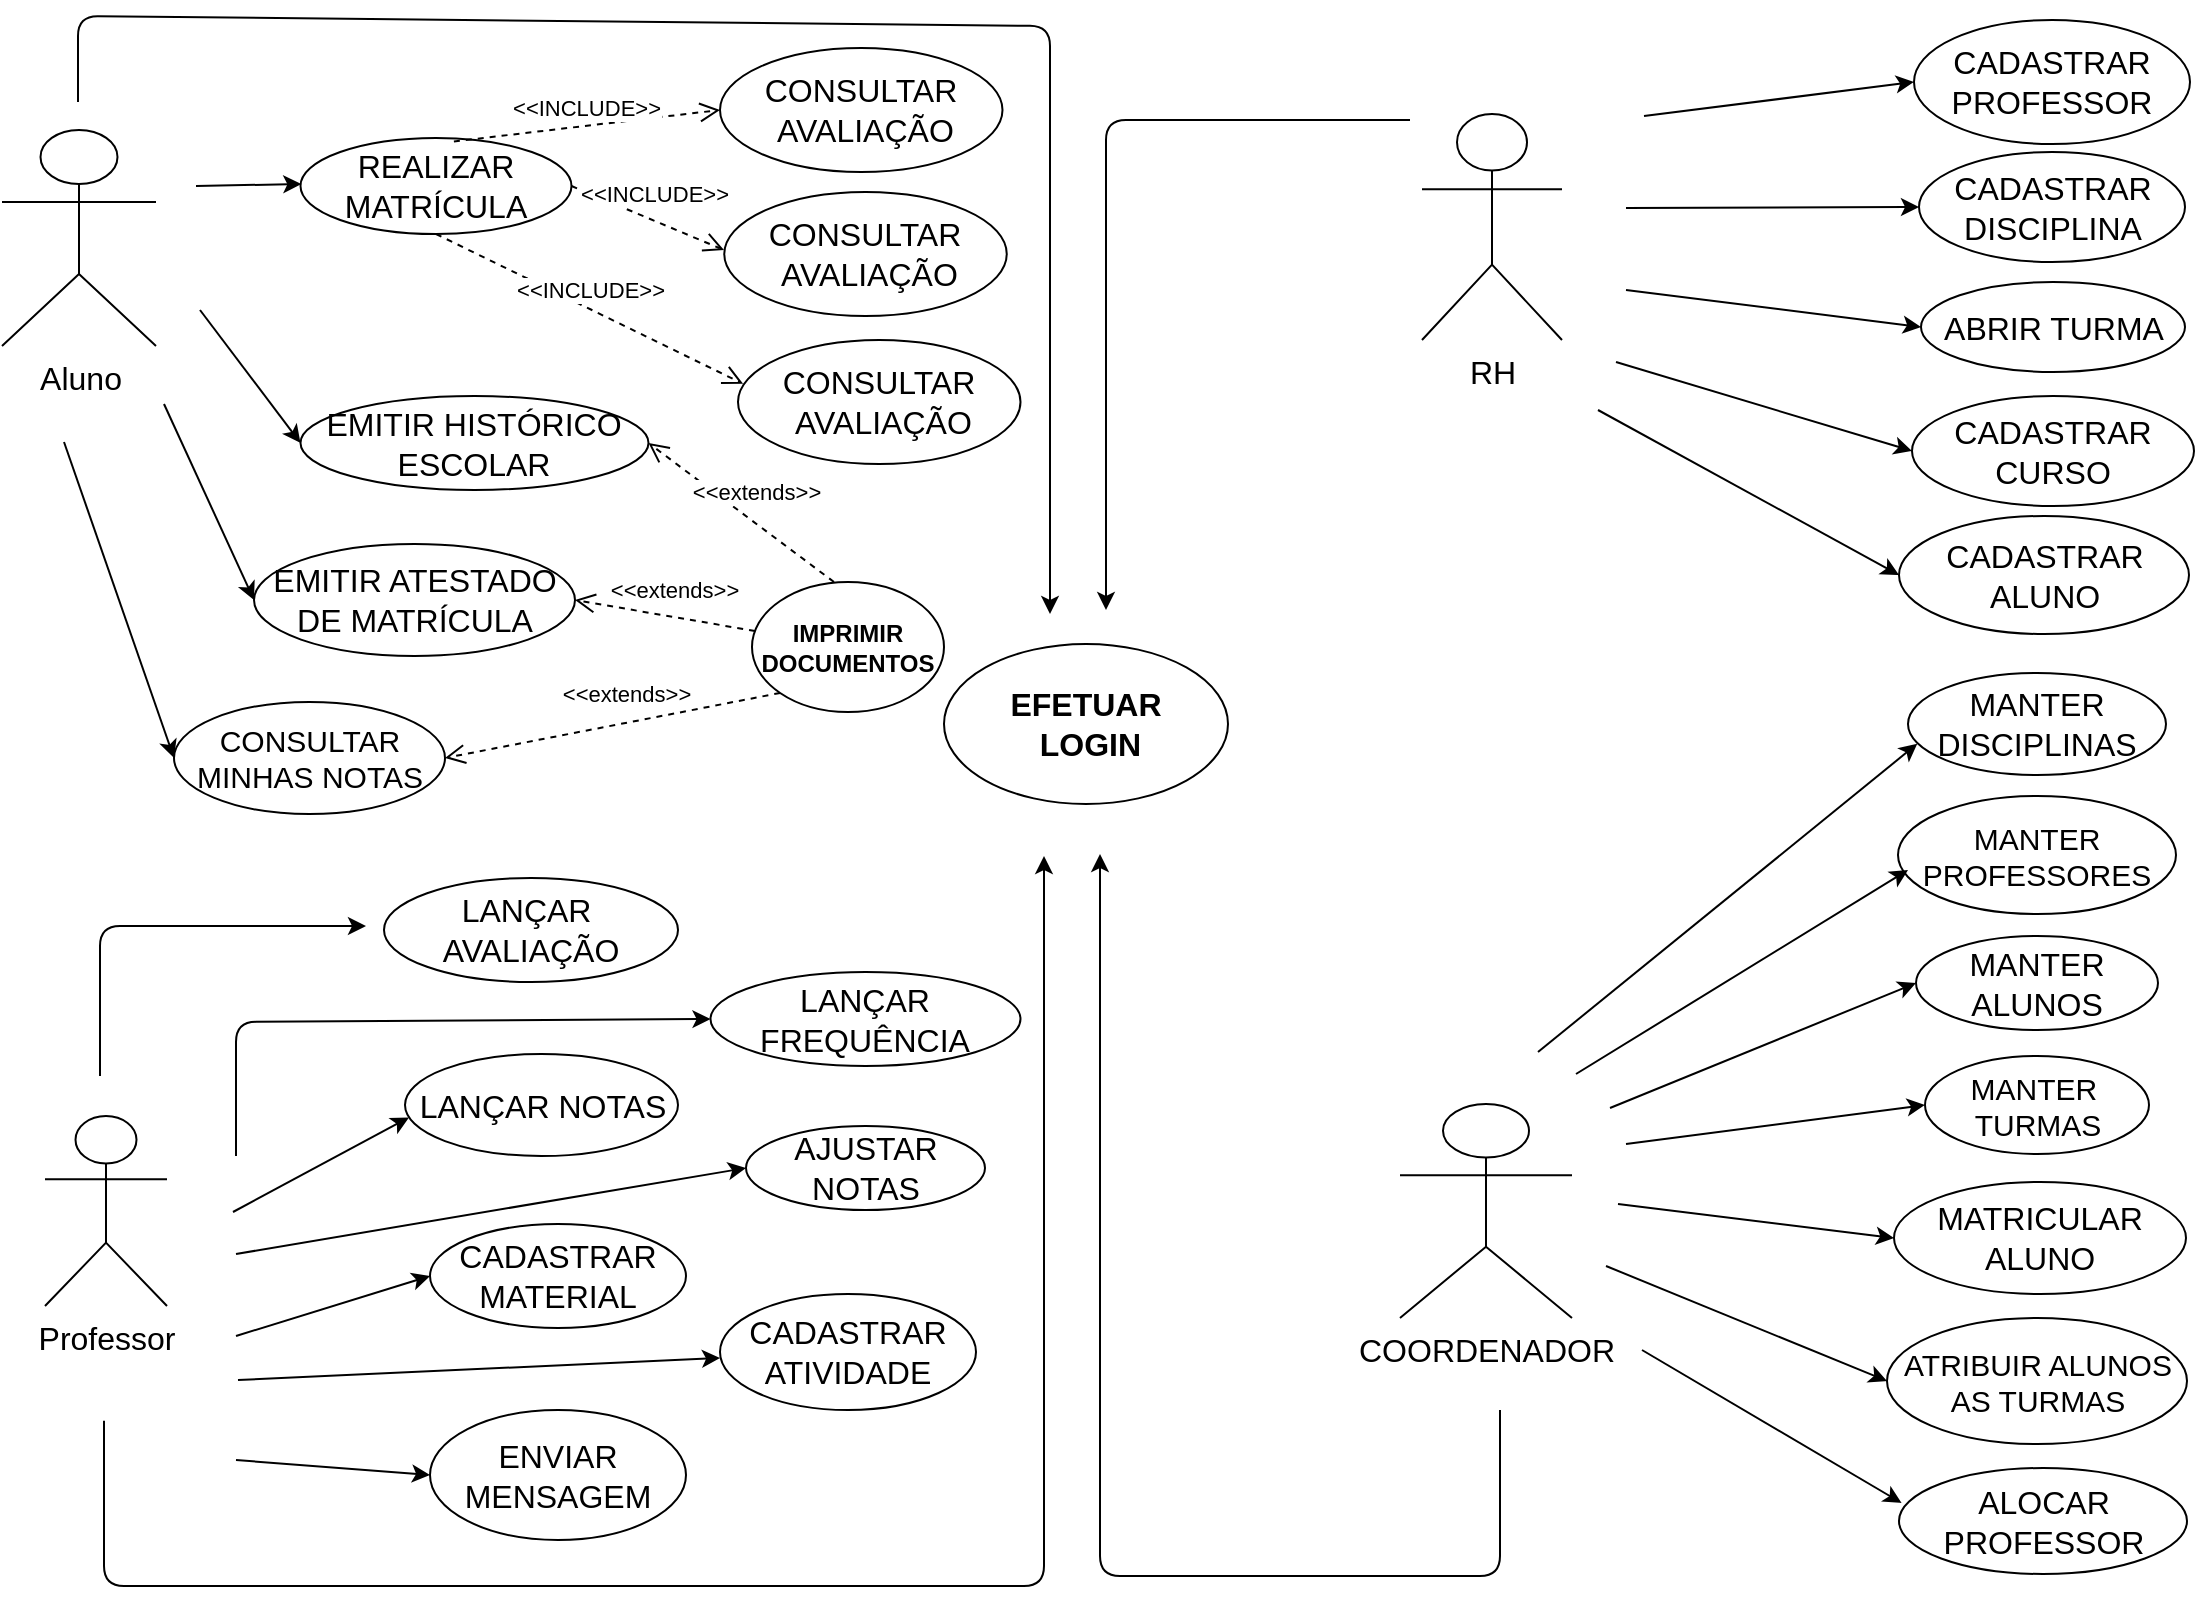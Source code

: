 <mxfile version="14.6.0" type="github">
  <diagram id="OCxnewWBckT8wKgn8z43" name="Page-1">
    <mxGraphModel dx="1021" dy="567" grid="0" gridSize="10" guides="1" tooltips="1" connect="1" arrows="1" fold="1" page="1" pageScale="1" pageWidth="1169" pageHeight="827" math="0" shadow="0">
      <root>
        <mxCell id="0" />
        <mxCell id="1" parent="0" />
        <mxCell id="u8A__aswwAwtywpeWHqp-1" value="Aluno" style="shape=umlActor;verticalLabelPosition=bottom;verticalAlign=top;html=1;outlineConnect=0;fontSize=16;" parent="1" vertex="1">
          <mxGeometry x="39" y="72" width="77" height="108" as="geometry" />
        </mxCell>
        <mxCell id="u8A__aswwAwtywpeWHqp-3" value="&lt;b&gt;EFETUAR&lt;/b&gt;&lt;br&gt;&lt;b&gt;&amp;nbsp;LOGIN&lt;/b&gt;" style="ellipse;whiteSpace=wrap;html=1;fontSize=16;" parent="1" vertex="1">
          <mxGeometry x="510" y="329" width="142" height="80" as="geometry" />
        </mxCell>
        <mxCell id="u8A__aswwAwtywpeWHqp-4" value="REALIZAR MATRÍCULA" style="ellipse;whiteSpace=wrap;html=1;fontSize=16;" parent="1" vertex="1">
          <mxGeometry x="188.25" y="76" width="135.5" height="48" as="geometry" />
        </mxCell>
        <mxCell id="u8A__aswwAwtywpeWHqp-5" value="EMITIR HISTÓRICO ESCOLAR" style="ellipse;whiteSpace=wrap;html=1;fontSize=16;" parent="1" vertex="1">
          <mxGeometry x="188.25" y="205" width="174" height="47" as="geometry" />
        </mxCell>
        <mxCell id="u8A__aswwAwtywpeWHqp-6" value="" style="endArrow=classic;html=1;" parent="1" edge="1">
          <mxGeometry width="50" height="50" relative="1" as="geometry">
            <mxPoint x="77" y="58" as="sourcePoint" />
            <mxPoint x="563" y="314" as="targetPoint" />
            <Array as="points">
              <mxPoint x="77" y="15" />
              <mxPoint x="563" y="20" />
            </Array>
          </mxGeometry>
        </mxCell>
        <mxCell id="u8A__aswwAwtywpeWHqp-7" value="" style="endArrow=classic;html=1;entryX=0.003;entryY=0.479;entryDx=0;entryDy=0;entryPerimeter=0;" parent="1" edge="1" target="u8A__aswwAwtywpeWHqp-4">
          <mxGeometry width="50" height="50" relative="1" as="geometry">
            <mxPoint x="136" y="100" as="sourcePoint" />
            <mxPoint x="231" y="102" as="targetPoint" />
          </mxGeometry>
        </mxCell>
        <mxCell id="u8A__aswwAwtywpeWHqp-8" value="" style="endArrow=classic;html=1;entryX=0;entryY=0.5;entryDx=0;entryDy=0;" parent="1" edge="1" target="u8A__aswwAwtywpeWHqp-5">
          <mxGeometry width="50" height="50" relative="1" as="geometry">
            <mxPoint x="138" y="162" as="sourcePoint" />
            <mxPoint x="217" y="198" as="targetPoint" />
          </mxGeometry>
        </mxCell>
        <mxCell id="u8A__aswwAwtywpeWHqp-9" value="Professor" style="shape=umlActor;verticalLabelPosition=bottom;verticalAlign=top;html=1;outlineConnect=0;fontSize=16;" parent="1" vertex="1">
          <mxGeometry x="60.5" y="565" width="61" height="95" as="geometry" />
        </mxCell>
        <mxCell id="u8A__aswwAwtywpeWHqp-11" value="LANÇAR&amp;nbsp;&lt;br&gt;AVALIAÇÃO" style="ellipse;whiteSpace=wrap;html=1;fontSize=16;" parent="1" vertex="1">
          <mxGeometry x="230" y="446" width="147" height="52" as="geometry" />
        </mxCell>
        <mxCell id="u8A__aswwAwtywpeWHqp-12" value="" style="endArrow=classic;html=1;" parent="1" edge="1">
          <mxGeometry width="50" height="50" relative="1" as="geometry">
            <mxPoint x="88" y="545" as="sourcePoint" />
            <mxPoint x="221" y="470" as="targetPoint" />
            <Array as="points">
              <mxPoint x="88" y="470" />
            </Array>
          </mxGeometry>
        </mxCell>
        <mxCell id="u8A__aswwAwtywpeWHqp-15" value="LANÇAR FREQUÊNCIA" style="ellipse;whiteSpace=wrap;html=1;fontSize=16;" parent="1" vertex="1">
          <mxGeometry x="393.25" y="493" width="155" height="47" as="geometry" />
        </mxCell>
        <mxCell id="u8A__aswwAwtywpeWHqp-16" value="" style="endArrow=classic;html=1;fontSize=16;entryX=0;entryY=0.5;entryDx=0;entryDy=0;" parent="1" edge="1" target="u8A__aswwAwtywpeWHqp-15">
          <mxGeometry width="50" height="50" relative="1" as="geometry">
            <mxPoint x="156" y="585" as="sourcePoint" />
            <mxPoint x="381" y="518" as="targetPoint" />
            <Array as="points">
              <mxPoint x="156" y="518" />
            </Array>
          </mxGeometry>
        </mxCell>
        <mxCell id="u8A__aswwAwtywpeWHqp-18" value="LANÇAR NOTAS" style="ellipse;whiteSpace=wrap;html=1;fontSize=16;" parent="1" vertex="1">
          <mxGeometry x="240.5" y="534" width="136.5" height="51" as="geometry" />
        </mxCell>
        <mxCell id="u8A__aswwAwtywpeWHqp-19" value="AJUSTAR NOTAS" style="ellipse;whiteSpace=wrap;html=1;fontSize=16;" parent="1" vertex="1">
          <mxGeometry x="411" y="570" width="119.5" height="42" as="geometry" />
        </mxCell>
        <mxCell id="u8A__aswwAwtywpeWHqp-20" value="" style="endArrow=classic;html=1;fontSize=16;entryX=0.015;entryY=0.622;entryDx=0;entryDy=0;entryPerimeter=0;" parent="1" edge="1" target="u8A__aswwAwtywpeWHqp-18">
          <mxGeometry width="50" height="50" relative="1" as="geometry">
            <mxPoint x="154.5" y="613" as="sourcePoint" />
            <mxPoint x="233" y="577" as="targetPoint" />
          </mxGeometry>
        </mxCell>
        <mxCell id="u8A__aswwAwtywpeWHqp-21" value="" style="endArrow=classic;html=1;entryX=0;entryY=0.5;entryDx=0;entryDy=0;" parent="1" edge="1" target="u8A__aswwAwtywpeWHqp-19">
          <mxGeometry width="50" height="50" relative="1" as="geometry">
            <mxPoint x="156" y="634" as="sourcePoint" />
            <mxPoint x="391" y="595" as="targetPoint" />
            <Array as="points" />
          </mxGeometry>
        </mxCell>
        <mxCell id="u8A__aswwAwtywpeWHqp-22" value="RH" style="shape=umlActor;verticalLabelPosition=bottom;verticalAlign=top;html=1;outlineConnect=0;fontSize=16;" parent="1" vertex="1">
          <mxGeometry x="749" y="64" width="70" height="113" as="geometry" />
        </mxCell>
        <mxCell id="u8A__aswwAwtywpeWHqp-23" value="CADASTRAR PROFESSOR" style="ellipse;whiteSpace=wrap;html=1;fontSize=16;" parent="1" vertex="1">
          <mxGeometry x="995" y="17" width="138" height="62" as="geometry" />
        </mxCell>
        <mxCell id="u8A__aswwAwtywpeWHqp-25" value="CADASTRAR DISCIPLINA" style="ellipse;whiteSpace=wrap;html=1;fontSize=16;" parent="1" vertex="1">
          <mxGeometry x="997.5" y="83" width="133" height="55" as="geometry" />
        </mxCell>
        <mxCell id="u8A__aswwAwtywpeWHqp-26" value="ABRIR TURMA" style="ellipse;whiteSpace=wrap;html=1;fontSize=16;" parent="1" vertex="1">
          <mxGeometry x="998.5" y="148" width="132" height="45" as="geometry" />
        </mxCell>
        <mxCell id="u8A__aswwAwtywpeWHqp-27" value="ALOCAR PROFESSOR" style="ellipse;whiteSpace=wrap;html=1;fontSize=16;" parent="1" vertex="1">
          <mxGeometry x="987.5" y="741" width="144" height="53" as="geometry" />
        </mxCell>
        <mxCell id="u8A__aswwAwtywpeWHqp-28" value="COORDENADOR" style="shape=umlActor;verticalLabelPosition=bottom;verticalAlign=top;html=1;outlineConnect=0;fontSize=16;" parent="1" vertex="1">
          <mxGeometry x="738" y="559" width="86" height="107" as="geometry" />
        </mxCell>
        <mxCell id="u8A__aswwAwtywpeWHqp-29" value="" style="endArrow=classic;html=1;fontSize=16;" parent="1" edge="1">
          <mxGeometry width="50" height="50" relative="1" as="geometry">
            <mxPoint x="788" y="712" as="sourcePoint" />
            <mxPoint x="588" y="434" as="targetPoint" />
            <Array as="points">
              <mxPoint x="788" y="795" />
              <mxPoint x="588" y="795" />
            </Array>
          </mxGeometry>
        </mxCell>
        <mxCell id="u8A__aswwAwtywpeWHqp-30" value="" style="endArrow=classic;html=1;fontSize=16;entryX=0;entryY=0.5;entryDx=0;entryDy=0;" parent="1" edge="1" target="u8A__aswwAwtywpeWHqp-23">
          <mxGeometry width="50" height="50" relative="1" as="geometry">
            <mxPoint x="860" y="65" as="sourcePoint" />
            <mxPoint x="960" y="50" as="targetPoint" />
          </mxGeometry>
        </mxCell>
        <mxCell id="u8A__aswwAwtywpeWHqp-31" value="" style="endArrow=classic;html=1;entryX=0;entryY=0.5;entryDx=0;entryDy=0;" parent="1" edge="1" target="aiia4L-PSFcGPUpKQwuS-14">
          <mxGeometry width="50" height="50" relative="1" as="geometry">
            <mxPoint x="843" y="561" as="sourcePoint" />
            <mxPoint x="994" y="499" as="targetPoint" />
          </mxGeometry>
        </mxCell>
        <mxCell id="u8A__aswwAwtywpeWHqp-32" value="" style="endArrow=classic;html=1;entryX=0;entryY=0.5;entryDx=0;entryDy=0;" parent="1" edge="1" target="u8A__aswwAwtywpeWHqp-25">
          <mxGeometry width="50" height="50" relative="1" as="geometry">
            <mxPoint x="851" y="111" as="sourcePoint" />
            <mxPoint x="985" y="109" as="targetPoint" />
          </mxGeometry>
        </mxCell>
        <mxCell id="u8A__aswwAwtywpeWHqp-33" value="" style="endArrow=classic;html=1;entryX=0;entryY=0.5;entryDx=0;entryDy=0;" parent="1" edge="1" target="u8A__aswwAwtywpeWHqp-26">
          <mxGeometry width="50" height="50" relative="1" as="geometry">
            <mxPoint x="851" y="152" as="sourcePoint" />
            <mxPoint x="976" y="177" as="targetPoint" />
          </mxGeometry>
        </mxCell>
        <mxCell id="aiia4L-PSFcGPUpKQwuS-5" value="" style="endArrow=classic;html=1;" edge="1" parent="1">
          <mxGeometry width="50" height="50" relative="1" as="geometry">
            <mxPoint x="743" y="67" as="sourcePoint" />
            <mxPoint x="591" y="312" as="targetPoint" />
            <Array as="points">
              <mxPoint x="591" y="67" />
            </Array>
          </mxGeometry>
        </mxCell>
        <mxCell id="aiia4L-PSFcGPUpKQwuS-6" value="&lt;font style=&quot;font-size: 16px&quot;&gt;EMITIR ATESTADO DE MATRÍCULA&lt;/font&gt;" style="ellipse;whiteSpace=wrap;html=1;" vertex="1" parent="1">
          <mxGeometry x="165" y="279" width="160.5" height="56" as="geometry" />
        </mxCell>
        <mxCell id="aiia4L-PSFcGPUpKQwuS-7" value="" style="endArrow=classic;html=1;entryX=0;entryY=0.5;entryDx=0;entryDy=0;" edge="1" parent="1" target="aiia4L-PSFcGPUpKQwuS-23">
          <mxGeometry width="50" height="50" relative="1" as="geometry">
            <mxPoint x="70" y="228" as="sourcePoint" />
            <mxPoint x="220" y="299" as="targetPoint" />
          </mxGeometry>
        </mxCell>
        <mxCell id="aiia4L-PSFcGPUpKQwuS-8" value="&lt;font style=&quot;font-size: 16px&quot;&gt;CONSULTAR&lt;br&gt;&amp;nbsp;AVALIAÇÃO&lt;/font&gt;" style="ellipse;whiteSpace=wrap;html=1;" vertex="1" parent="1">
          <mxGeometry x="398" y="31" width="141.25" height="62" as="geometry" />
        </mxCell>
        <mxCell id="aiia4L-PSFcGPUpKQwuS-11" value="" style="endArrow=classic;html=1;" edge="1" parent="1">
          <mxGeometry width="50" height="50" relative="1" as="geometry">
            <mxPoint x="90" y="717.333" as="sourcePoint" />
            <mxPoint x="560" y="435" as="targetPoint" />
            <Array as="points">
              <mxPoint x="90" y="800" />
              <mxPoint x="560" y="800" />
            </Array>
          </mxGeometry>
        </mxCell>
        <mxCell id="aiia4L-PSFcGPUpKQwuS-13" value="&lt;font style=&quot;font-size: 16px&quot;&gt;MATRICULAR ALUNO&lt;/font&gt;" style="ellipse;whiteSpace=wrap;html=1;" vertex="1" parent="1">
          <mxGeometry x="985" y="598" width="146" height="56" as="geometry" />
        </mxCell>
        <mxCell id="aiia4L-PSFcGPUpKQwuS-14" value="&lt;font style=&quot;font-size: 16px&quot;&gt;MANTER&lt;br&gt;ALUNOS&lt;/font&gt;" style="ellipse;whiteSpace=wrap;html=1;" vertex="1" parent="1">
          <mxGeometry x="996" y="475" width="121" height="47" as="geometry" />
        </mxCell>
        <mxCell id="aiia4L-PSFcGPUpKQwuS-15" value="&lt;font style=&quot;font-size: 16px&quot;&gt;MANTER DISCIPLINAS&lt;/font&gt;" style="ellipse;whiteSpace=wrap;html=1;" vertex="1" parent="1">
          <mxGeometry x="992" y="343.5" width="129" height="51" as="geometry" />
        </mxCell>
        <mxCell id="aiia4L-PSFcGPUpKQwuS-16" value="&lt;font style=&quot;font-size: 15px&quot;&gt;MANTER PROFESSORES&lt;/font&gt;" style="ellipse;whiteSpace=wrap;html=1;" vertex="1" parent="1">
          <mxGeometry x="987" y="405" width="139" height="59" as="geometry" />
        </mxCell>
        <mxCell id="aiia4L-PSFcGPUpKQwuS-17" value="&lt;font style=&quot;font-size: 16px&quot;&gt;CADASTRAR ATIVIDADE&lt;/font&gt;" style="ellipse;whiteSpace=wrap;html=1;" vertex="1" parent="1">
          <mxGeometry x="398" y="654" width="128" height="58" as="geometry" />
        </mxCell>
        <mxCell id="aiia4L-PSFcGPUpKQwuS-18" value="&lt;font style=&quot;font-size: 16px&quot;&gt;CADASTRAR MATERIAL&lt;/font&gt;" style="ellipse;whiteSpace=wrap;html=1;" vertex="1" parent="1">
          <mxGeometry x="253" y="619" width="128" height="52" as="geometry" />
        </mxCell>
        <mxCell id="aiia4L-PSFcGPUpKQwuS-19" value="" style="endArrow=classic;html=1;entryX=0;entryY=0.5;entryDx=0;entryDy=0;" edge="1" parent="1" target="aiia4L-PSFcGPUpKQwuS-18">
          <mxGeometry width="50" height="50" relative="1" as="geometry">
            <mxPoint x="156" y="675" as="sourcePoint" />
            <mxPoint x="233" y="648" as="targetPoint" />
          </mxGeometry>
        </mxCell>
        <mxCell id="aiia4L-PSFcGPUpKQwuS-20" value="" style="endArrow=classic;html=1;" edge="1" parent="1">
          <mxGeometry width="50" height="50" relative="1" as="geometry">
            <mxPoint x="157" y="697" as="sourcePoint" />
            <mxPoint x="398" y="686" as="targetPoint" />
          </mxGeometry>
        </mxCell>
        <mxCell id="aiia4L-PSFcGPUpKQwuS-21" value="" style="endArrow=classic;html=1;entryX=0;entryY=0.5;entryDx=0;entryDy=0;" edge="1" parent="1" target="aiia4L-PSFcGPUpKQwuS-22">
          <mxGeometry width="50" height="50" relative="1" as="geometry">
            <mxPoint x="156" y="737" as="sourcePoint" />
            <mxPoint x="230" y="737" as="targetPoint" />
          </mxGeometry>
        </mxCell>
        <mxCell id="aiia4L-PSFcGPUpKQwuS-22" value="&lt;font style=&quot;font-size: 16px&quot;&gt;ENVIAR MENSAGEM&lt;/font&gt;" style="ellipse;whiteSpace=wrap;html=1;" vertex="1" parent="1">
          <mxGeometry x="253" y="712" width="128" height="65" as="geometry" />
        </mxCell>
        <mxCell id="aiia4L-PSFcGPUpKQwuS-23" value="&lt;font style=&quot;font-size: 15px&quot;&gt;CONSULTAR MINHAS NOTAS&lt;/font&gt;" style="ellipse;whiteSpace=wrap;html=1;" vertex="1" parent="1">
          <mxGeometry x="125" y="358" width="135.5" height="56" as="geometry" />
        </mxCell>
        <mxCell id="aiia4L-PSFcGPUpKQwuS-24" value="&lt;font style=&quot;font-size: 12px&quot;&gt;&lt;b&gt;IMPRIMIR DOCUMENTOS&lt;/b&gt;&lt;/font&gt;" style="ellipse;whiteSpace=wrap;html=1;" vertex="1" parent="1">
          <mxGeometry x="414" y="298" width="96" height="65" as="geometry" />
        </mxCell>
        <mxCell id="aiia4L-PSFcGPUpKQwuS-26" value="&amp;lt;&amp;lt;extends&amp;gt;&amp;gt;" style="html=1;verticalAlign=bottom;endArrow=open;dashed=1;endSize=8;exitX=0;exitY=1;exitDx=0;exitDy=0;entryX=1;entryY=0.5;entryDx=0;entryDy=0;" edge="1" parent="1" source="aiia4L-PSFcGPUpKQwuS-24" target="aiia4L-PSFcGPUpKQwuS-23">
          <mxGeometry x="-0.089" y="-5" relative="1" as="geometry">
            <mxPoint x="455" y="287" as="sourcePoint" />
            <mxPoint x="375" y="292" as="targetPoint" />
            <mxPoint as="offset" />
          </mxGeometry>
        </mxCell>
        <mxCell id="aiia4L-PSFcGPUpKQwuS-27" value="&amp;lt;&amp;lt;extends&amp;gt;&amp;gt;" style="html=1;verticalAlign=bottom;endArrow=open;dashed=1;endSize=8;entryX=1;entryY=0.5;entryDx=0;entryDy=0;" edge="1" parent="1" source="aiia4L-PSFcGPUpKQwuS-24" target="aiia4L-PSFcGPUpKQwuS-6">
          <mxGeometry x="-0.089" y="-5" relative="1" as="geometry">
            <mxPoint x="466" y="220" as="sourcePoint" />
            <mxPoint x="386" y="225" as="targetPoint" />
            <mxPoint as="offset" />
          </mxGeometry>
        </mxCell>
        <mxCell id="aiia4L-PSFcGPUpKQwuS-28" value="&amp;lt;&amp;lt;extends&amp;gt;&amp;gt;" style="html=1;verticalAlign=bottom;endArrow=open;dashed=1;endSize=8;entryX=1;entryY=0.5;entryDx=0;entryDy=0;exitX=0.427;exitY=0;exitDx=0;exitDy=0;exitPerimeter=0;" edge="1" parent="1" source="aiia4L-PSFcGPUpKQwuS-24" target="u8A__aswwAwtywpeWHqp-5">
          <mxGeometry x="-0.089" y="-5" relative="1" as="geometry">
            <mxPoint x="498" y="240" as="sourcePoint" />
            <mxPoint x="393" y="162" as="targetPoint" />
            <mxPoint as="offset" />
          </mxGeometry>
        </mxCell>
        <mxCell id="aiia4L-PSFcGPUpKQwuS-30" value="" style="endArrow=classic;html=1;entryX=0;entryY=0.5;entryDx=0;entryDy=0;" edge="1" parent="1" target="aiia4L-PSFcGPUpKQwuS-6">
          <mxGeometry width="50" height="50" relative="1" as="geometry">
            <mxPoint x="120" y="209" as="sourcePoint" />
            <mxPoint x="204" y="170" as="targetPoint" />
          </mxGeometry>
        </mxCell>
        <mxCell id="aiia4L-PSFcGPUpKQwuS-31" value="&lt;font style=&quot;font-size: 16px&quot;&gt;CONSULTAR&lt;br&gt;&amp;nbsp;AVALIAÇÃO&lt;/font&gt;" style="ellipse;whiteSpace=wrap;html=1;" vertex="1" parent="1">
          <mxGeometry x="400.13" y="103" width="141.25" height="62" as="geometry" />
        </mxCell>
        <mxCell id="aiia4L-PSFcGPUpKQwuS-32" value="&lt;font style=&quot;font-size: 16px&quot;&gt;CONSULTAR&lt;br&gt;&amp;nbsp;AVALIAÇÃO&lt;/font&gt;" style="ellipse;whiteSpace=wrap;html=1;" vertex="1" parent="1">
          <mxGeometry x="407" y="177" width="141.25" height="62" as="geometry" />
        </mxCell>
        <mxCell id="aiia4L-PSFcGPUpKQwuS-33" value="&amp;lt;&amp;lt;INCLUDE&amp;gt;&amp;gt;" style="html=1;verticalAlign=bottom;endArrow=open;dashed=1;endSize=8;entryX=0;entryY=0.5;entryDx=0;entryDy=0;exitX=0.566;exitY=0.036;exitDx=0;exitDy=0;exitPerimeter=0;" edge="1" parent="1" source="u8A__aswwAwtywpeWHqp-4" target="aiia4L-PSFcGPUpKQwuS-8">
          <mxGeometry relative="1" as="geometry">
            <mxPoint x="320.5" y="165" as="sourcePoint" />
            <mxPoint x="240.5" y="165" as="targetPoint" />
          </mxGeometry>
        </mxCell>
        <mxCell id="aiia4L-PSFcGPUpKQwuS-34" value="&amp;lt;&amp;lt;INCLUDE&amp;gt;&amp;gt;" style="html=1;verticalAlign=bottom;endArrow=open;dashed=1;endSize=8;exitX=1;exitY=0.5;exitDx=0;exitDy=0;" edge="1" parent="1" source="u8A__aswwAwtywpeWHqp-4">
          <mxGeometry x="0.042" y="4" relative="1" as="geometry">
            <mxPoint x="267.073" y="147.998" as="sourcePoint" />
            <mxPoint x="400" y="132" as="targetPoint" />
            <Array as="points" />
            <mxPoint as="offset" />
          </mxGeometry>
        </mxCell>
        <mxCell id="aiia4L-PSFcGPUpKQwuS-35" value="&amp;lt;&amp;lt;INCLUDE&amp;gt;&amp;gt;" style="html=1;verticalAlign=bottom;endArrow=open;dashed=1;endSize=8;entryX=0.018;entryY=0.353;entryDx=0;entryDy=0;exitX=0.5;exitY=1;exitDx=0;exitDy=0;entryPerimeter=0;" edge="1" parent="1" source="u8A__aswwAwtywpeWHqp-4" target="aiia4L-PSFcGPUpKQwuS-32">
          <mxGeometry relative="1" as="geometry">
            <mxPoint x="284.943" y="97.728" as="sourcePoint" />
            <mxPoint x="418.0" y="82" as="targetPoint" />
          </mxGeometry>
        </mxCell>
        <mxCell id="aiia4L-PSFcGPUpKQwuS-39" value="&lt;font style=&quot;font-size: 15px&quot;&gt;MANTER&amp;nbsp;&lt;br&gt;TURMAS&lt;/font&gt;" style="ellipse;whiteSpace=wrap;html=1;" vertex="1" parent="1">
          <mxGeometry x="1000.5" y="535" width="112" height="49" as="geometry" />
        </mxCell>
        <mxCell id="aiia4L-PSFcGPUpKQwuS-40" value="&lt;font style=&quot;font-size: 15px&quot;&gt;ATRIBUIR ALUNOS AS TURMAS&lt;/font&gt;" style="ellipse;whiteSpace=wrap;html=1;" vertex="1" parent="1">
          <mxGeometry x="981.5" y="666" width="150" height="63" as="geometry" />
        </mxCell>
        <mxCell id="aiia4L-PSFcGPUpKQwuS-41" value="" style="endArrow=classic;html=1;entryX=0;entryY=0.5;entryDx=0;entryDy=0;" edge="1" parent="1" target="aiia4L-PSFcGPUpKQwuS-39">
          <mxGeometry width="50" height="50" relative="1" as="geometry">
            <mxPoint x="851" y="579" as="sourcePoint" />
            <mxPoint x="997" y="537" as="targetPoint" />
          </mxGeometry>
        </mxCell>
        <mxCell id="aiia4L-PSFcGPUpKQwuS-42" value="" style="endArrow=classic;html=1;entryX=0;entryY=0.5;entryDx=0;entryDy=0;" edge="1" parent="1" target="aiia4L-PSFcGPUpKQwuS-13">
          <mxGeometry width="50" height="50" relative="1" as="geometry">
            <mxPoint x="847" y="609" as="sourcePoint" />
            <mxPoint x="981" y="604" as="targetPoint" />
          </mxGeometry>
        </mxCell>
        <mxCell id="aiia4L-PSFcGPUpKQwuS-43" value="" style="endArrow=classic;html=1;entryX=0;entryY=0.5;entryDx=0;entryDy=0;" edge="1" parent="1" target="aiia4L-PSFcGPUpKQwuS-40">
          <mxGeometry width="50" height="50" relative="1" as="geometry">
            <mxPoint x="841" y="640" as="sourcePoint" />
            <mxPoint x="976" y="587.5" as="targetPoint" />
          </mxGeometry>
        </mxCell>
        <mxCell id="aiia4L-PSFcGPUpKQwuS-44" value="" style="endArrow=classic;html=1;entryX=0.009;entryY=0.33;entryDx=0;entryDy=0;entryPerimeter=0;" edge="1" parent="1" target="u8A__aswwAwtywpeWHqp-27">
          <mxGeometry width="50" height="50" relative="1" as="geometry">
            <mxPoint x="859" y="682" as="sourcePoint" />
            <mxPoint x="949" y="688" as="targetPoint" />
          </mxGeometry>
        </mxCell>
        <mxCell id="aiia4L-PSFcGPUpKQwuS-45" value="" style="endArrow=classic;html=1;" edge="1" parent="1">
          <mxGeometry width="50" height="50" relative="1" as="geometry">
            <mxPoint x="826" y="544" as="sourcePoint" />
            <mxPoint x="992" y="442" as="targetPoint" />
            <Array as="points" />
          </mxGeometry>
        </mxCell>
        <mxCell id="aiia4L-PSFcGPUpKQwuS-47" value="" style="endArrow=classic;html=1;entryX=0.036;entryY=0.694;entryDx=0;entryDy=0;entryPerimeter=0;" edge="1" parent="1" target="aiia4L-PSFcGPUpKQwuS-15">
          <mxGeometry width="50" height="50" relative="1" as="geometry">
            <mxPoint x="807" y="533" as="sourcePoint" />
            <mxPoint x="961" y="448.5" as="targetPoint" />
          </mxGeometry>
        </mxCell>
        <mxCell id="aiia4L-PSFcGPUpKQwuS-49" value="&lt;font style=&quot;font-size: 16px&quot;&gt;CADASTRAR&lt;br&gt;CURSO&lt;/font&gt;" style="ellipse;whiteSpace=wrap;html=1;" vertex="1" parent="1">
          <mxGeometry x="994" y="205" width="141" height="55" as="geometry" />
        </mxCell>
        <mxCell id="aiia4L-PSFcGPUpKQwuS-50" value="" style="endArrow=classic;html=1;entryX=0;entryY=0.5;entryDx=0;entryDy=0;" edge="1" parent="1" target="aiia4L-PSFcGPUpKQwuS-49">
          <mxGeometry width="50" height="50" relative="1" as="geometry">
            <mxPoint x="846" y="188" as="sourcePoint" />
            <mxPoint x="883" y="237" as="targetPoint" />
          </mxGeometry>
        </mxCell>
        <mxCell id="aiia4L-PSFcGPUpKQwuS-51" value="&lt;font style=&quot;font-size: 16px&quot;&gt;CADASTRAR&lt;br&gt;ALUNO&lt;/font&gt;" style="ellipse;whiteSpace=wrap;html=1;" vertex="1" parent="1">
          <mxGeometry x="987.5" y="265" width="145" height="59" as="geometry" />
        </mxCell>
        <mxCell id="aiia4L-PSFcGPUpKQwuS-52" value="" style="endArrow=classic;html=1;entryX=0;entryY=0.5;entryDx=0;entryDy=0;" edge="1" parent="1" target="aiia4L-PSFcGPUpKQwuS-51">
          <mxGeometry width="50" height="50" relative="1" as="geometry">
            <mxPoint x="837" y="212" as="sourcePoint" />
            <mxPoint x="870" y="241" as="targetPoint" />
          </mxGeometry>
        </mxCell>
      </root>
    </mxGraphModel>
  </diagram>
</mxfile>
